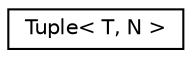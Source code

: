 digraph "Graphical Class Hierarchy"
{
  edge [fontname="Helvetica",fontsize="10",labelfontname="Helvetica",labelfontsize="10"];
  node [fontname="Helvetica",fontsize="10",shape=record];
  rankdir="LR";
  Node0 [label="Tuple\< T, N \>",height=0.2,width=0.4,color="black", fillcolor="white", style="filled",URL="$classTuple.html",tooltip="Ordered Tuples for Types T. "];
}
